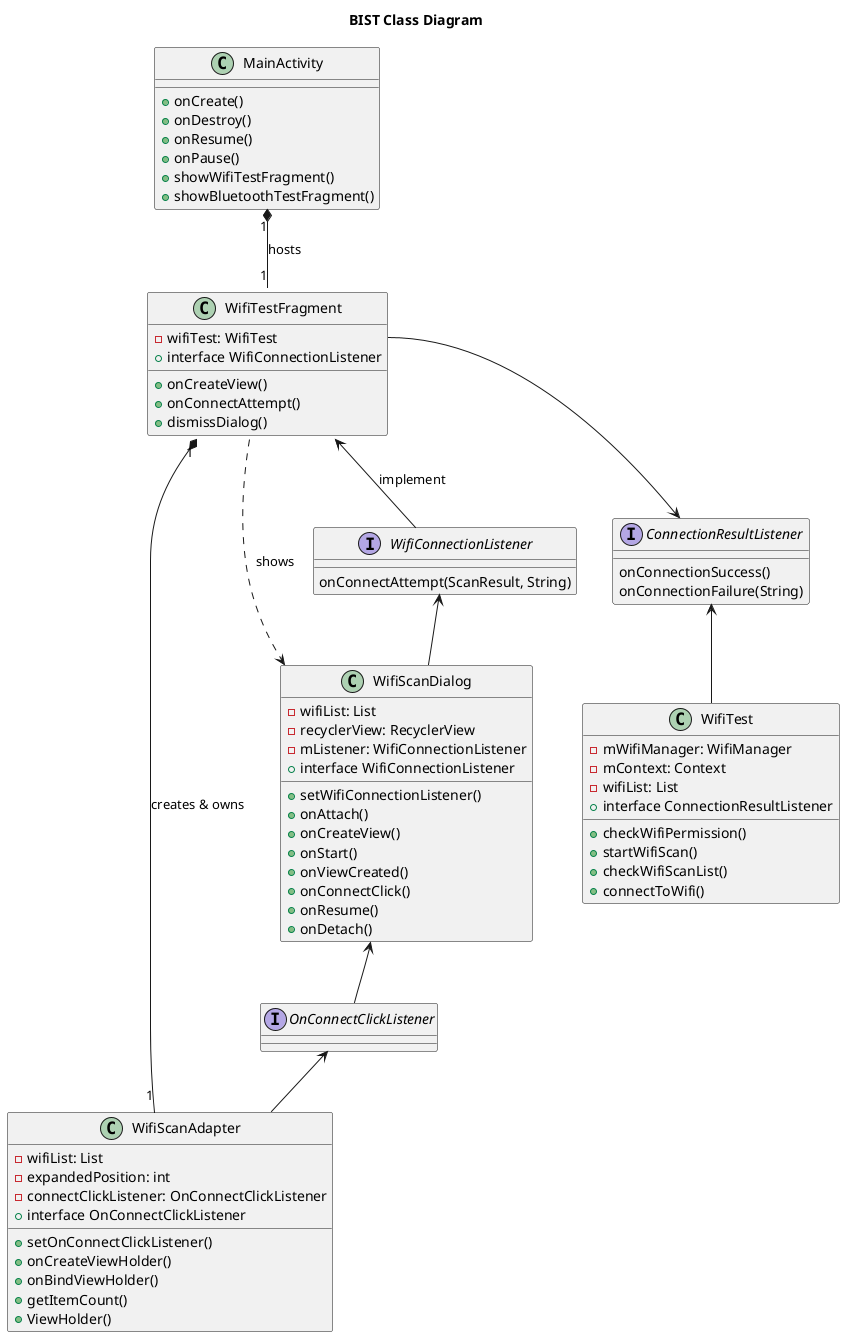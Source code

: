 @startuml

title BIST Class Diagram

class MainActivity {
  + onCreate()
  + onDestroy()
  + onResume()
  + onPause()
  + showWifiTestFragment()
  + showBluetoothTestFragment()
}

class WifiTestFragment {
  - wifiTest: WifiTest
  + interface WifiConnectionListener
  + onCreateView()
  + onConnectAttempt()
  + dismissDialog()
}

class WifiTest {
  - mWifiManager: WifiManager
  - mContext: Context
  - wifiList: List
  + interface ConnectionResultListener
  + checkWifiPermission()
  + startWifiScan()
  + checkWifiScanList()
  + connectToWifi()
}

class WifiScanDialog {
  - wifiList: List
  - recyclerView: RecyclerView
  - mListener: WifiConnectionListener
  + interface WifiConnectionListener
  + setWifiConnectionListener()
  + onAttach()
  + onCreateView()
  + onStart()
  + onViewCreated()
  + onConnectClick()
  + onResume()
  + onDetach()
}

class WifiScanAdapter {
  - wifiList: List
  - expandedPosition: int
  - connectClickListener: OnConnectClickListener
  + interface OnConnectClickListener
  + setOnConnectClickListener()
  + onCreateViewHolder()
  + onBindViewHolder()
  + getItemCount()
  + ViewHolder()
}


interface OnConnectClickListener

interface WifiConnectionListener {
  onConnectAttempt(ScanResult, String)
}

interface ConnectionResultListener {
  onConnectionSuccess()
  onConnectionFailure(String)
}

' --- 관계 정의 ---

' MainActivity는 WifiTestFragment를 호스팅합니다. (Composition)
MainActivity "1" *-- "1" WifiTestFragment : hosts

' WifiTestFragment는 WifiAdapter를 생성하고 소유합니다. (Composition)
WifiTestFragment "1" *-- "1" WifiScanAdapter : creates & owns


' WifiTestFragment는 사용자가 항목을 클릭하면 WifiScanDialog를 보여줍니다. (Dependency)
WifiTestFragment ..> WifiScanDialog : shows

WifiTestFragment <-- WifiConnectionListener : implement
WifiConnectionListener <-- WifiScanDialog

WifiScanDialog <-- OnConnectClickListener
OnConnectClickListener <-- WifiScanAdapter

WifiTestFragment::wifiTest --> ConnectionResultListener
ConnectionResultListener <-- WifiTest

@enduml
